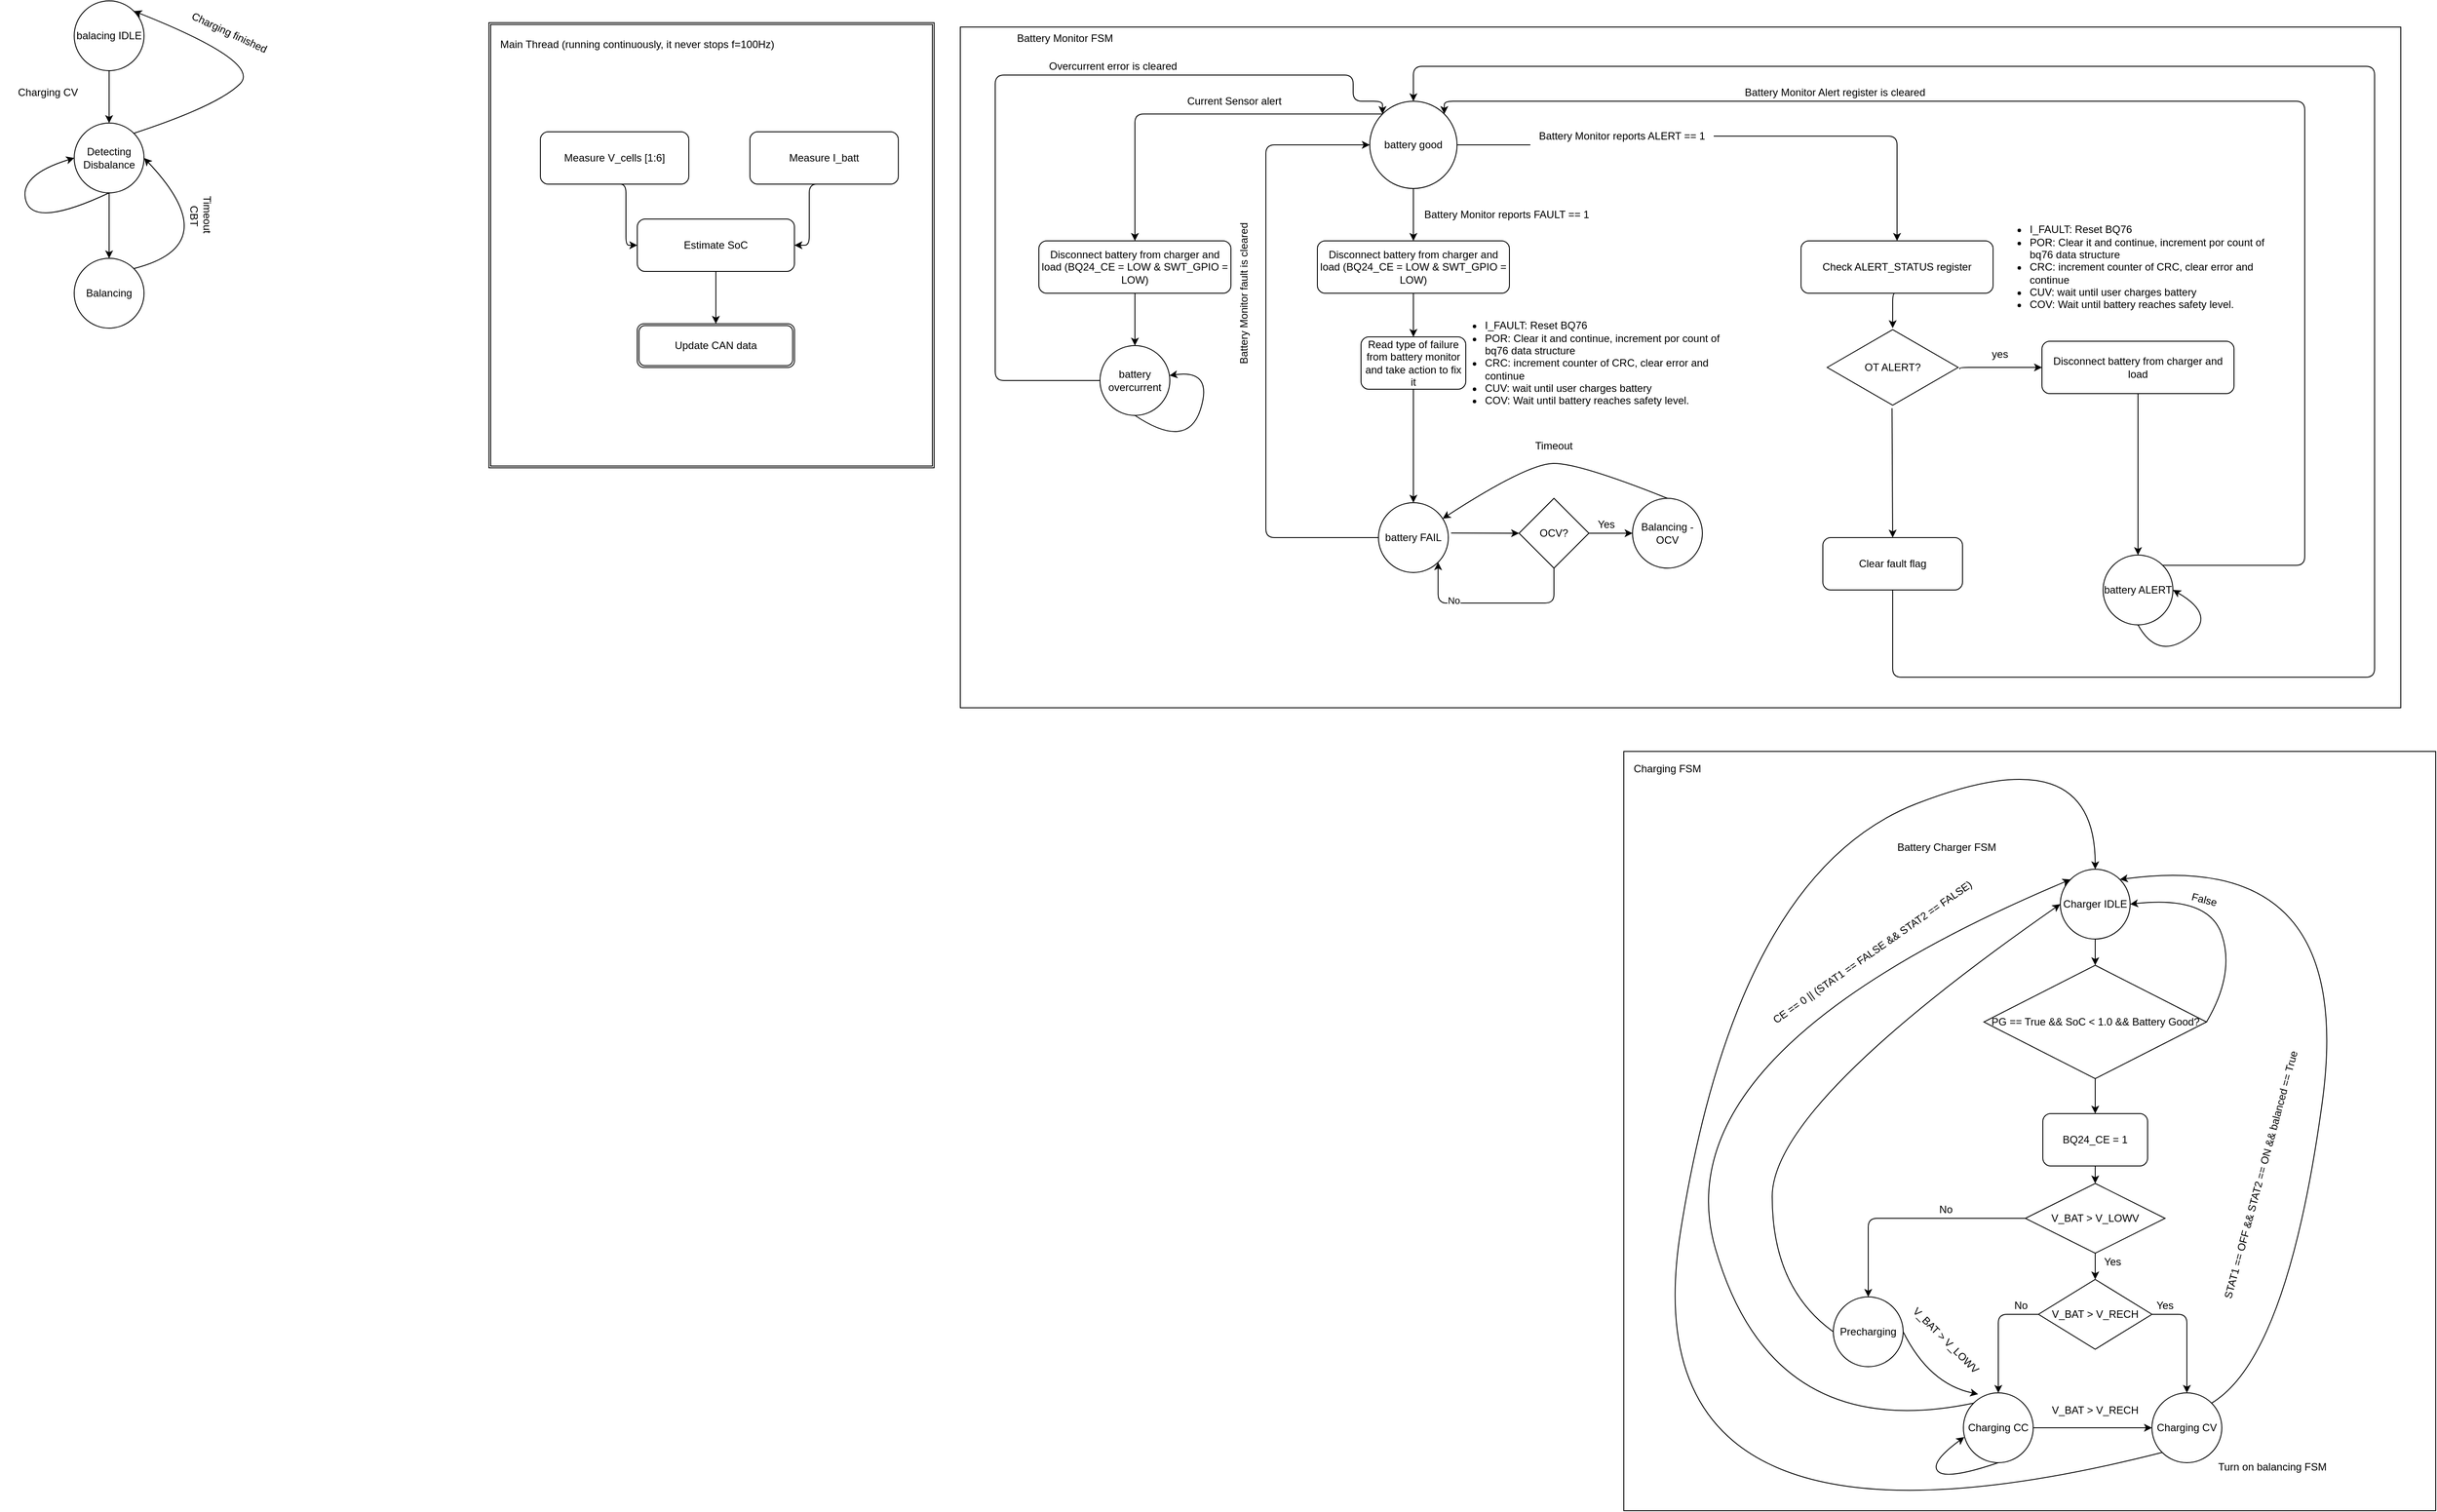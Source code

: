 <mxfile version="14.6.1" type="github">
  <diagram id="g3DpGtktaJrWY0wCHxWM" name="Page-1">
    <mxGraphModel dx="2858" dy="2269" grid="1" gridSize="10" guides="1" tooltips="1" connect="1" arrows="1" fold="1" page="1" pageScale="1" pageWidth="827" pageHeight="1169" math="0" shadow="0">
      <root>
        <mxCell id="0" />
        <mxCell id="1" parent="0" />
        <mxCell id="d3mwTh0rrNDCZrn80b3e-7" value="Measure V_cells [1:6]" style="rounded=1;whiteSpace=wrap;html=1;" vertex="1" parent="1">
          <mxGeometry x="209" y="-560" width="170" height="60" as="geometry" />
        </mxCell>
        <mxCell id="d3mwTh0rrNDCZrn80b3e-8" value="Measure I_batt" style="rounded=1;whiteSpace=wrap;html=1;" vertex="1" parent="1">
          <mxGeometry x="449" y="-560" width="170" height="60" as="geometry" />
        </mxCell>
        <mxCell id="d3mwTh0rrNDCZrn80b3e-9" value="Estimate SoC" style="rounded=1;whiteSpace=wrap;html=1;" vertex="1" parent="1">
          <mxGeometry x="320" y="-460" width="180" height="60" as="geometry" />
        </mxCell>
        <mxCell id="d3mwTh0rrNDCZrn80b3e-12" value="" style="edgeStyle=elbowEdgeStyle;elbow=horizontal;endArrow=classic;html=1;entryX=0;entryY=0.5;entryDx=0;entryDy=0;exitX=0.5;exitY=1;exitDx=0;exitDy=0;" edge="1" parent="1" source="d3mwTh0rrNDCZrn80b3e-7" target="d3mwTh0rrNDCZrn80b3e-9">
          <mxGeometry width="50" height="50" relative="1" as="geometry">
            <mxPoint x="170" y="-400" as="sourcePoint" />
            <mxPoint x="220" y="-450" as="targetPoint" />
          </mxGeometry>
        </mxCell>
        <mxCell id="d3mwTh0rrNDCZrn80b3e-13" value="" style="edgeStyle=elbowEdgeStyle;elbow=horizontal;endArrow=classic;html=1;exitX=0.5;exitY=1;exitDx=0;exitDy=0;entryX=1;entryY=0.5;entryDx=0;entryDy=0;" edge="1" parent="1" source="d3mwTh0rrNDCZrn80b3e-8" target="d3mwTh0rrNDCZrn80b3e-9">
          <mxGeometry width="50" height="50" relative="1" as="geometry">
            <mxPoint x="560" y="-420" as="sourcePoint" />
            <mxPoint x="610" y="-470" as="targetPoint" />
          </mxGeometry>
        </mxCell>
        <mxCell id="d3mwTh0rrNDCZrn80b3e-14" value="" style="edgeStyle=segmentEdgeStyle;endArrow=classic;html=1;exitX=0.5;exitY=1;exitDx=0;exitDy=0;" edge="1" parent="1" source="d3mwTh0rrNDCZrn80b3e-9">
          <mxGeometry width="50" height="50" relative="1" as="geometry">
            <mxPoint x="400" y="-350" as="sourcePoint" />
            <mxPoint x="410" y="-340" as="targetPoint" />
          </mxGeometry>
        </mxCell>
        <mxCell id="d3mwTh0rrNDCZrn80b3e-15" value="Update CAN data" style="shape=ext;double=1;rounded=1;whiteSpace=wrap;html=1;" vertex="1" parent="1">
          <mxGeometry x="320" y="-340" width="180" height="50" as="geometry" />
        </mxCell>
        <mxCell id="d3mwTh0rrNDCZrn80b3e-19" value="" style="shape=ext;double=1;whiteSpace=wrap;html=1;aspect=fixed;fillColor=none;" vertex="1" parent="1">
          <mxGeometry x="150" y="-685" width="510" height="510" as="geometry" />
        </mxCell>
        <mxCell id="d3mwTh0rrNDCZrn80b3e-24" value="Main Thread (running continuously, it never stops f=100Hz)" style="text;html=1;strokeColor=none;fillColor=none;align=center;verticalAlign=middle;whiteSpace=wrap;rounded=0;" vertex="1" parent="1">
          <mxGeometry x="160" y="-670" width="320" height="20" as="geometry" />
        </mxCell>
        <mxCell id="d3mwTh0rrNDCZrn80b3e-27" value="Battery Monitor reports FAULT == 1" style="text;html=1;strokeColor=none;fillColor=none;align=center;verticalAlign=middle;whiteSpace=wrap;rounded=0;" vertex="1" parent="1">
          <mxGeometry x="1211" y="-475" width="210" height="20" as="geometry" />
        </mxCell>
        <mxCell id="d3mwTh0rrNDCZrn80b3e-33" value="Disconnect battery from charger and load (BQ24_CE = LOW &amp;amp; SWT_GPIO = LOW)" style="rounded=1;whiteSpace=wrap;html=1;fillColor=none;" vertex="1" parent="1">
          <mxGeometry x="1099" y="-435" width="220" height="60" as="geometry" />
        </mxCell>
        <mxCell id="d3mwTh0rrNDCZrn80b3e-34" value="Read type of failure from battery monitor and take action to fix it" style="rounded=1;whiteSpace=wrap;html=1;fillColor=none;" vertex="1" parent="1">
          <mxGeometry x="1149" y="-325" width="120" height="60" as="geometry" />
        </mxCell>
        <mxCell id="d3mwTh0rrNDCZrn80b3e-37" value="&lt;div&gt;battery FAIL&lt;/div&gt;" style="ellipse;whiteSpace=wrap;html=1;aspect=fixed;fillColor=none;" vertex="1" parent="1">
          <mxGeometry x="1169" y="-135" width="80" height="80" as="geometry" />
        </mxCell>
        <mxCell id="d3mwTh0rrNDCZrn80b3e-41" style="edgeStyle=orthogonalEdgeStyle;rounded=0;orthogonalLoop=1;jettySize=auto;html=1;exitX=0.5;exitY=1;exitDx=0;exitDy=0;entryX=0.5;entryY=0;entryDx=0;entryDy=0;" edge="1" parent="1" source="d3mwTh0rrNDCZrn80b3e-38" target="d3mwTh0rrNDCZrn80b3e-33">
          <mxGeometry relative="1" as="geometry" />
        </mxCell>
        <mxCell id="d3mwTh0rrNDCZrn80b3e-38" value="battery good" style="ellipse;whiteSpace=wrap;html=1;aspect=fixed;fillColor=none;" vertex="1" parent="1">
          <mxGeometry x="1159" y="-595" width="100" height="100" as="geometry" />
        </mxCell>
        <mxCell id="d3mwTh0rrNDCZrn80b3e-43" value="" style="edgeStyle=segmentEdgeStyle;endArrow=classic;html=1;exitX=0.5;exitY=1;exitDx=0;exitDy=0;entryX=0.5;entryY=0;entryDx=0;entryDy=0;" edge="1" parent="1" source="d3mwTh0rrNDCZrn80b3e-33" target="d3mwTh0rrNDCZrn80b3e-34">
          <mxGeometry width="50" height="50" relative="1" as="geometry">
            <mxPoint x="1270" y="-315" as="sourcePoint" />
            <mxPoint x="1320" y="-365" as="targetPoint" />
          </mxGeometry>
        </mxCell>
        <mxCell id="d3mwTh0rrNDCZrn80b3e-46" value="" style="edgeStyle=segmentEdgeStyle;endArrow=classic;html=1;exitX=0.5;exitY=1;exitDx=0;exitDy=0;entryX=1;entryY=1;entryDx=0;entryDy=0;" edge="1" parent="1" source="d3mwTh0rrNDCZrn80b3e-191" target="d3mwTh0rrNDCZrn80b3e-37">
          <mxGeometry width="50" height="50" relative="1" as="geometry">
            <mxPoint x="1270" y="-315" as="sourcePoint" />
            <mxPoint x="1300" y="-95" as="targetPoint" />
            <Array as="points">
              <mxPoint x="1370" y="-20" />
              <mxPoint x="1237" y="-20" />
            </Array>
          </mxGeometry>
        </mxCell>
        <mxCell id="d3mwTh0rrNDCZrn80b3e-200" value="&lt;div&gt;No&lt;/div&gt;" style="edgeLabel;html=1;align=center;verticalAlign=middle;resizable=0;points=[];" vertex="1" connectable="0" parent="d3mwTh0rrNDCZrn80b3e-46">
          <mxGeometry x="0.414" y="-3" relative="1" as="geometry">
            <mxPoint as="offset" />
          </mxGeometry>
        </mxCell>
        <mxCell id="d3mwTh0rrNDCZrn80b3e-48" value="" style="edgeStyle=segmentEdgeStyle;endArrow=classic;html=1;exitX=0;exitY=0.5;exitDx=0;exitDy=0;entryX=0;entryY=0.5;entryDx=0;entryDy=0;" edge="1" parent="1" source="d3mwTh0rrNDCZrn80b3e-37" target="d3mwTh0rrNDCZrn80b3e-38">
          <mxGeometry width="50" height="50" relative="1" as="geometry">
            <mxPoint x="1010" y="-75" as="sourcePoint" />
            <mxPoint x="1070" y="-515" as="targetPoint" />
            <Array as="points">
              <mxPoint x="1040" y="-95" />
              <mxPoint x="1040" y="-545" />
            </Array>
          </mxGeometry>
        </mxCell>
        <mxCell id="d3mwTh0rrNDCZrn80b3e-49" value="&lt;div&gt;Battery Monitor fault is cleared&lt;/div&gt;" style="text;html=1;strokeColor=none;fillColor=none;align=center;verticalAlign=middle;whiteSpace=wrap;rounded=0;rotation=-90;" vertex="1" parent="1">
          <mxGeometry x="910" y="-385" width="210" height="20" as="geometry" />
        </mxCell>
        <mxCell id="d3mwTh0rrNDCZrn80b3e-51" value="&lt;ul&gt;&lt;li&gt;I_FAULT: Reset BQ76 &lt;br&gt;&lt;/li&gt;&lt;li&gt;POR: Clear it and continue, increment por count of bq76 data structure&lt;/li&gt;&lt;li&gt;CRC: increment counter of CRC, clear error and continue&lt;/li&gt;&lt;li&gt;CUV: wait until user charges battery&lt;/li&gt;&lt;li&gt;COV: Wait until battery reaches safety level.&lt;br&gt;&lt;/li&gt;&lt;/ul&gt;" style="text;strokeColor=none;fillColor=none;html=1;whiteSpace=wrap;verticalAlign=middle;overflow=hidden;" vertex="1" parent="1">
          <mxGeometry x="1249" y="-365" width="332" height="140" as="geometry" />
        </mxCell>
        <mxCell id="d3mwTh0rrNDCZrn80b3e-53" value="Check ALERT_STATUS register" style="rounded=1;whiteSpace=wrap;html=1;fillColor=none;" vertex="1" parent="1">
          <mxGeometry x="1653" y="-435" width="220" height="60" as="geometry" />
        </mxCell>
        <mxCell id="d3mwTh0rrNDCZrn80b3e-58" value="" style="edgeStyle=segmentEdgeStyle;endArrow=classic;html=1;startArrow=none;" edge="1" parent="1" source="d3mwTh0rrNDCZrn80b3e-91" target="d3mwTh0rrNDCZrn80b3e-53">
          <mxGeometry width="50" height="50" relative="1" as="geometry">
            <mxPoint x="1259" y="-545" as="sourcePoint" />
            <mxPoint x="1309" y="-595" as="targetPoint" />
          </mxGeometry>
        </mxCell>
        <mxCell id="d3mwTh0rrNDCZrn80b3e-59" value="&lt;ul&gt;&lt;li&gt;I_FAULT: Reset BQ76 &lt;br&gt;&lt;/li&gt;&lt;li&gt;POR: Clear it and continue, increment por count of bq76 data structure&lt;/li&gt;&lt;li&gt;CRC: increment counter of CRC, clear error and continue&lt;/li&gt;&lt;li&gt;CUV: wait until user charges battery&lt;/li&gt;&lt;li&gt;COV: Wait until battery reaches safety level.&lt;br&gt;&lt;/li&gt;&lt;/ul&gt;" style="text;strokeColor=none;fillColor=none;html=1;whiteSpace=wrap;verticalAlign=middle;overflow=hidden;" vertex="1" parent="1">
          <mxGeometry x="1873" y="-475" width="332" height="140" as="geometry" />
        </mxCell>
        <mxCell id="d3mwTh0rrNDCZrn80b3e-60" value="OT ALERT?" style="html=1;whiteSpace=wrap;aspect=fixed;shape=isoRectangle;fillColor=none;" vertex="1" parent="1">
          <mxGeometry x="1683" y="-335" width="150" height="90" as="geometry" />
        </mxCell>
        <mxCell id="d3mwTh0rrNDCZrn80b3e-61" value="" style="edgeStyle=segmentEdgeStyle;endArrow=classic;html=1;exitX=0.5;exitY=1;exitDx=0;exitDy=0;" edge="1" parent="1" source="d3mwTh0rrNDCZrn80b3e-53" target="d3mwTh0rrNDCZrn80b3e-60">
          <mxGeometry width="50" height="50" relative="1" as="geometry">
            <mxPoint x="1581" y="-285" as="sourcePoint" />
            <mxPoint x="1631" y="-335" as="targetPoint" />
          </mxGeometry>
        </mxCell>
        <mxCell id="d3mwTh0rrNDCZrn80b3e-65" value="Disconnect battery from charger and load" style="rounded=1;whiteSpace=wrap;html=1;fillColor=none;" vertex="1" parent="1">
          <mxGeometry x="1929" y="-320" width="220" height="60" as="geometry" />
        </mxCell>
        <mxCell id="d3mwTh0rrNDCZrn80b3e-68" value="" style="edgeStyle=segmentEdgeStyle;endArrow=classic;html=1;exitX=1.013;exitY=0.522;exitDx=0;exitDy=0;exitPerimeter=0;entryX=0;entryY=0.5;entryDx=0;entryDy=0;" edge="1" parent="1" source="d3mwTh0rrNDCZrn80b3e-60" target="d3mwTh0rrNDCZrn80b3e-65">
          <mxGeometry width="50" height="50" relative="1" as="geometry">
            <mxPoint x="1581" y="-285" as="sourcePoint" />
            <mxPoint x="1631" y="-335" as="targetPoint" />
            <Array as="points">
              <mxPoint x="1835" y="-290" />
            </Array>
          </mxGeometry>
        </mxCell>
        <mxCell id="d3mwTh0rrNDCZrn80b3e-70" value="yes" style="text;html=1;strokeColor=none;fillColor=none;align=center;verticalAlign=middle;whiteSpace=wrap;rounded=0;" vertex="1" parent="1">
          <mxGeometry x="1861" y="-315" width="40" height="20" as="geometry" />
        </mxCell>
        <mxCell id="d3mwTh0rrNDCZrn80b3e-71" value="battery ALERT" style="ellipse;whiteSpace=wrap;html=1;aspect=fixed;fillColor=none;" vertex="1" parent="1">
          <mxGeometry x="1999" y="-75" width="80" height="80" as="geometry" />
        </mxCell>
        <mxCell id="d3mwTh0rrNDCZrn80b3e-74" value="" style="curved=1;endArrow=classic;html=1;exitX=0.5;exitY=1;exitDx=0;exitDy=0;entryX=1;entryY=0.5;entryDx=0;entryDy=0;" edge="1" parent="1" source="d3mwTh0rrNDCZrn80b3e-71" target="d3mwTh0rrNDCZrn80b3e-71">
          <mxGeometry width="50" height="50" relative="1" as="geometry">
            <mxPoint x="1971" y="105" as="sourcePoint" />
            <mxPoint x="2021" y="55" as="targetPoint" />
            <Array as="points">
              <mxPoint x="2061" y="45" />
              <mxPoint x="2131" y="-5" />
            </Array>
          </mxGeometry>
        </mxCell>
        <mxCell id="d3mwTh0rrNDCZrn80b3e-77" value="&lt;div&gt;Battery Monitor Alert register is cleared&lt;/div&gt;" style="text;html=1;strokeColor=none;fillColor=none;align=center;verticalAlign=middle;whiteSpace=wrap;rounded=0;" vertex="1" parent="1">
          <mxGeometry x="1553" y="-615" width="278" height="20" as="geometry" />
        </mxCell>
        <mxCell id="d3mwTh0rrNDCZrn80b3e-82" value="" style="edgeStyle=segmentEdgeStyle;endArrow=classic;html=1;exitX=1;exitY=0;exitDx=0;exitDy=0;entryX=1;entryY=0;entryDx=0;entryDy=0;" edge="1" parent="1" source="d3mwTh0rrNDCZrn80b3e-71" target="d3mwTh0rrNDCZrn80b3e-38">
          <mxGeometry width="50" height="50" relative="1" as="geometry">
            <mxPoint x="2110" y="-205" as="sourcePoint" />
            <mxPoint x="1340" y="-545" as="targetPoint" />
            <Array as="points">
              <mxPoint x="2230" y="-63" />
              <mxPoint x="2230" y="-595" />
              <mxPoint x="1244" y="-595" />
            </Array>
          </mxGeometry>
        </mxCell>
        <mxCell id="d3mwTh0rrNDCZrn80b3e-85" value="Clear fault flag" style="rounded=1;whiteSpace=wrap;html=1;fillColor=none;" vertex="1" parent="1">
          <mxGeometry x="1678" y="-95" width="160" height="60" as="geometry" />
        </mxCell>
        <mxCell id="d3mwTh0rrNDCZrn80b3e-88" value="" style="edgeStyle=segmentEdgeStyle;endArrow=classic;html=1;exitX=0.5;exitY=1;exitDx=0;exitDy=0;entryX=0.5;entryY=0;entryDx=0;entryDy=0;" edge="1" parent="1" source="d3mwTh0rrNDCZrn80b3e-85" target="d3mwTh0rrNDCZrn80b3e-38">
          <mxGeometry width="50" height="50" relative="1" as="geometry">
            <mxPoint x="2390" y="-275" as="sourcePoint" />
            <mxPoint x="2440" y="-325" as="targetPoint" />
            <Array as="points">
              <mxPoint x="1758" y="65" />
              <mxPoint x="2310" y="65" />
              <mxPoint x="2310" y="-635" />
              <mxPoint x="1209" y="-635" />
            </Array>
          </mxGeometry>
        </mxCell>
        <mxCell id="d3mwTh0rrNDCZrn80b3e-89" value="" style="edgeStyle=elbowEdgeStyle;elbow=horizontal;endArrow=classic;html=1;exitX=0;exitY=0;exitDx=0;exitDy=0;" edge="1" parent="1" source="d3mwTh0rrNDCZrn80b3e-38">
          <mxGeometry width="50" height="50" relative="1" as="geometry">
            <mxPoint x="960" y="-255" as="sourcePoint" />
            <mxPoint x="890" y="-435" as="targetPoint" />
            <Array as="points">
              <mxPoint x="890" y="-435" />
              <mxPoint x="890" y="-455" />
            </Array>
          </mxGeometry>
        </mxCell>
        <mxCell id="d3mwTh0rrNDCZrn80b3e-91" value="Battery Monitor reports ALERT == 1" style="text;html=1;strokeColor=none;fillColor=none;align=center;verticalAlign=middle;whiteSpace=wrap;rounded=0;" vertex="1" parent="1">
          <mxGeometry x="1343" y="-565" width="210" height="20" as="geometry" />
        </mxCell>
        <mxCell id="d3mwTh0rrNDCZrn80b3e-92" value="" style="edgeStyle=segmentEdgeStyle;endArrow=none;html=1;" edge="1" parent="1" target="d3mwTh0rrNDCZrn80b3e-91">
          <mxGeometry width="50" height="50" relative="1" as="geometry">
            <mxPoint x="1259" y="-545" as="sourcePoint" />
            <mxPoint x="1763.0" y="-435" as="targetPoint" />
          </mxGeometry>
        </mxCell>
        <mxCell id="d3mwTh0rrNDCZrn80b3e-93" value="Current Sensor alert" style="text;html=1;strokeColor=none;fillColor=none;align=center;verticalAlign=middle;whiteSpace=wrap;rounded=0;" vertex="1" parent="1">
          <mxGeometry x="899" y="-605" width="210" height="20" as="geometry" />
        </mxCell>
        <mxCell id="d3mwTh0rrNDCZrn80b3e-94" value="Disconnect battery from charger and load (BQ24_CE = LOW &amp;amp; SWT_GPIO = LOW)" style="rounded=1;whiteSpace=wrap;html=1;fillColor=none;" vertex="1" parent="1">
          <mxGeometry x="780" y="-435" width="220" height="60" as="geometry" />
        </mxCell>
        <mxCell id="d3mwTh0rrNDCZrn80b3e-95" value="" style="edgeStyle=segmentEdgeStyle;endArrow=classic;html=1;exitX=0.5;exitY=1;exitDx=0;exitDy=0;entryX=0.5;entryY=0;entryDx=0;entryDy=0;" edge="1" parent="1" source="d3mwTh0rrNDCZrn80b3e-34" target="d3mwTh0rrNDCZrn80b3e-37">
          <mxGeometry width="50" height="50" relative="1" as="geometry">
            <mxPoint x="1209" y="-255" as="sourcePoint" />
            <mxPoint x="1259" y="-305" as="targetPoint" />
          </mxGeometry>
        </mxCell>
        <mxCell id="d3mwTh0rrNDCZrn80b3e-96" value="" style="endArrow=classic;html=1;exitX=0.495;exitY=1.019;exitDx=0;exitDy=0;exitPerimeter=0;entryX=0.5;entryY=0;entryDx=0;entryDy=0;" edge="1" parent="1" source="d3mwTh0rrNDCZrn80b3e-60" target="d3mwTh0rrNDCZrn80b3e-85">
          <mxGeometry width="50" height="50" relative="1" as="geometry">
            <mxPoint x="1460" y="-285" as="sourcePoint" />
            <mxPoint x="1510" y="-335" as="targetPoint" />
          </mxGeometry>
        </mxCell>
        <mxCell id="d3mwTh0rrNDCZrn80b3e-97" value="&lt;div&gt;battery overcurrent&lt;br&gt;&lt;/div&gt;" style="ellipse;whiteSpace=wrap;html=1;aspect=fixed;fillColor=none;" vertex="1" parent="1">
          <mxGeometry x="850" y="-315" width="80" height="80" as="geometry" />
        </mxCell>
        <mxCell id="d3mwTh0rrNDCZrn80b3e-99" value="" style="endArrow=classic;html=1;exitX=0.5;exitY=1;exitDx=0;exitDy=0;entryX=0.5;entryY=0;entryDx=0;entryDy=0;" edge="1" parent="1" source="d3mwTh0rrNDCZrn80b3e-94" target="d3mwTh0rrNDCZrn80b3e-97">
          <mxGeometry width="50" height="50" relative="1" as="geometry">
            <mxPoint x="1090" y="-295" as="sourcePoint" />
            <mxPoint x="1140" y="-345" as="targetPoint" />
            <Array as="points" />
          </mxGeometry>
        </mxCell>
        <mxCell id="d3mwTh0rrNDCZrn80b3e-100" value="" style="curved=1;endArrow=classic;html=1;exitX=0.5;exitY=1;exitDx=0;exitDy=0;" edge="1" parent="1" source="d3mwTh0rrNDCZrn80b3e-97" target="d3mwTh0rrNDCZrn80b3e-97">
          <mxGeometry width="50" height="50" relative="1" as="geometry">
            <mxPoint x="1090" y="-295" as="sourcePoint" />
            <mxPoint x="1140" y="-345" as="targetPoint" />
            <Array as="points">
              <mxPoint x="950" y="-195" />
              <mxPoint x="980" y="-288" />
            </Array>
          </mxGeometry>
        </mxCell>
        <mxCell id="d3mwTh0rrNDCZrn80b3e-102" value="" style="edgeStyle=segmentEdgeStyle;endArrow=classic;html=1;exitX=0;exitY=0.5;exitDx=0;exitDy=0;entryX=0;entryY=0;entryDx=0;entryDy=0;" edge="1" parent="1" source="d3mwTh0rrNDCZrn80b3e-97" target="d3mwTh0rrNDCZrn80b3e-38">
          <mxGeometry width="50" height="50" relative="1" as="geometry">
            <mxPoint x="1090" y="-295" as="sourcePoint" />
            <mxPoint x="1140" y="-345" as="targetPoint" />
            <Array as="points">
              <mxPoint x="730" y="-275" />
              <mxPoint x="730" y="-625" />
              <mxPoint x="1140" y="-625" />
              <mxPoint x="1140" y="-595" />
              <mxPoint x="1174" y="-595" />
            </Array>
          </mxGeometry>
        </mxCell>
        <mxCell id="d3mwTh0rrNDCZrn80b3e-103" value="Overcurrent error is cleared" style="text;html=1;strokeColor=none;fillColor=none;align=center;verticalAlign=middle;whiteSpace=wrap;rounded=0;" vertex="1" parent="1">
          <mxGeometry x="760" y="-645" width="210" height="20" as="geometry" />
        </mxCell>
        <mxCell id="d3mwTh0rrNDCZrn80b3e-105" value="" style="endArrow=classic;html=1;exitX=0.5;exitY=1;exitDx=0;exitDy=0;entryX=0.5;entryY=0;entryDx=0;entryDy=0;" edge="1" parent="1" source="d3mwTh0rrNDCZrn80b3e-65" target="d3mwTh0rrNDCZrn80b3e-71">
          <mxGeometry width="50" height="50" relative="1" as="geometry">
            <mxPoint x="2060" y="-165" as="sourcePoint" />
            <mxPoint x="2110" y="-215" as="targetPoint" />
          </mxGeometry>
        </mxCell>
        <mxCell id="d3mwTh0rrNDCZrn80b3e-108" value="Battery Monitor FSM" style="text;html=1;strokeColor=none;fillColor=none;align=center;verticalAlign=middle;whiteSpace=wrap;rounded=0;" vertex="1" parent="1">
          <mxGeometry x="730" y="-670" width="160" height="5" as="geometry" />
        </mxCell>
        <mxCell id="d3mwTh0rrNDCZrn80b3e-112" value="Battery Charger FSM" style="text;html=1;strokeColor=none;fillColor=none;align=center;verticalAlign=middle;whiteSpace=wrap;rounded=0;" vertex="1" parent="1">
          <mxGeometry x="1750" y="250" width="140" height="20" as="geometry" />
        </mxCell>
        <mxCell id="d3mwTh0rrNDCZrn80b3e-113" value="Charger IDLE" style="ellipse;whiteSpace=wrap;html=1;aspect=fixed;fillColor=none;" vertex="1" parent="1">
          <mxGeometry x="1950" y="285" width="80" height="80" as="geometry" />
        </mxCell>
        <mxCell id="d3mwTh0rrNDCZrn80b3e-117" value="" style="endArrow=classic;html=1;exitX=0.5;exitY=1;exitDx=0;exitDy=0;" edge="1" parent="1" source="d3mwTh0rrNDCZrn80b3e-113">
          <mxGeometry width="50" height="50" relative="1" as="geometry">
            <mxPoint x="2160" y="385" as="sourcePoint" />
            <mxPoint x="1990" y="395" as="targetPoint" />
          </mxGeometry>
        </mxCell>
        <mxCell id="d3mwTh0rrNDCZrn80b3e-118" value="&lt;div&gt;PG == True &amp;amp;&amp;amp; SoC &amp;lt; 1.0 &amp;amp;&amp;amp; Battery Good?&lt;/div&gt;" style="rhombus;whiteSpace=wrap;html=1;fillColor=none;" vertex="1" parent="1">
          <mxGeometry x="1862.5" y="395" width="255" height="130" as="geometry" />
        </mxCell>
        <mxCell id="d3mwTh0rrNDCZrn80b3e-120" value="" style="curved=1;endArrow=classic;html=1;exitX=1;exitY=0.5;exitDx=0;exitDy=0;entryX=1;entryY=0.5;entryDx=0;entryDy=0;" edge="1" parent="1" source="d3mwTh0rrNDCZrn80b3e-118" target="d3mwTh0rrNDCZrn80b3e-113">
          <mxGeometry width="50" height="50" relative="1" as="geometry">
            <mxPoint x="2160" y="545" as="sourcePoint" />
            <mxPoint x="2210" y="495" as="targetPoint" />
            <Array as="points">
              <mxPoint x="2150" y="405" />
              <mxPoint x="2120" y="315" />
            </Array>
          </mxGeometry>
        </mxCell>
        <mxCell id="d3mwTh0rrNDCZrn80b3e-121" value="False" style="text;html=1;strokeColor=none;fillColor=none;align=center;verticalAlign=middle;whiteSpace=wrap;rounded=0;rotation=15;" vertex="1" parent="1">
          <mxGeometry x="2095" y="310" width="40" height="20" as="geometry" />
        </mxCell>
        <mxCell id="d3mwTh0rrNDCZrn80b3e-122" value="BQ24_CE = 1" style="rounded=1;whiteSpace=wrap;html=1;fillColor=none;" vertex="1" parent="1">
          <mxGeometry x="1930" y="565" width="120" height="60" as="geometry" />
        </mxCell>
        <mxCell id="d3mwTh0rrNDCZrn80b3e-123" value="" style="endArrow=classic;html=1;exitX=0.5;exitY=1;exitDx=0;exitDy=0;entryX=0.5;entryY=0;entryDx=0;entryDy=0;" edge="1" parent="1" source="d3mwTh0rrNDCZrn80b3e-118" target="d3mwTh0rrNDCZrn80b3e-122">
          <mxGeometry width="50" height="50" relative="1" as="geometry">
            <mxPoint x="2160" y="545" as="sourcePoint" />
            <mxPoint x="2210" y="495" as="targetPoint" />
          </mxGeometry>
        </mxCell>
        <mxCell id="d3mwTh0rrNDCZrn80b3e-124" value="Charging CC" style="ellipse;whiteSpace=wrap;html=1;aspect=fixed;fillColor=none;" vertex="1" parent="1">
          <mxGeometry x="1839" y="885" width="80" height="80" as="geometry" />
        </mxCell>
        <mxCell id="d3mwTh0rrNDCZrn80b3e-127" value="Charging CV" style="ellipse;whiteSpace=wrap;html=1;aspect=fixed;fillColor=none;" vertex="1" parent="1">
          <mxGeometry x="2055" y="885" width="80" height="80" as="geometry" />
        </mxCell>
        <mxCell id="d3mwTh0rrNDCZrn80b3e-128" value="V_BAT &amp;gt; V_RECH" style="rhombus;whiteSpace=wrap;html=1;fillColor=none;" vertex="1" parent="1">
          <mxGeometry x="1925" y="755" width="130" height="80" as="geometry" />
        </mxCell>
        <mxCell id="d3mwTh0rrNDCZrn80b3e-132" value="V_BAT &amp;gt; V_LOWV" style="rhombus;whiteSpace=wrap;html=1;fillColor=none;" vertex="1" parent="1">
          <mxGeometry x="1910" y="645" width="160" height="80" as="geometry" />
        </mxCell>
        <mxCell id="d3mwTh0rrNDCZrn80b3e-133" value="Precharging" style="ellipse;whiteSpace=wrap;html=1;aspect=fixed;fillColor=none;" vertex="1" parent="1">
          <mxGeometry x="1690" y="775" width="80" height="80" as="geometry" />
        </mxCell>
        <mxCell id="d3mwTh0rrNDCZrn80b3e-135" value="" style="edgeStyle=segmentEdgeStyle;endArrow=classic;html=1;exitX=0;exitY=0.5;exitDx=0;exitDy=0;entryX=0.5;entryY=0;entryDx=0;entryDy=0;" edge="1" parent="1" source="d3mwTh0rrNDCZrn80b3e-132" target="d3mwTh0rrNDCZrn80b3e-133">
          <mxGeometry width="50" height="50" relative="1" as="geometry">
            <mxPoint x="2160" y="715" as="sourcePoint" />
            <mxPoint x="2210" y="665" as="targetPoint" />
          </mxGeometry>
        </mxCell>
        <mxCell id="d3mwTh0rrNDCZrn80b3e-136" value="No" style="text;html=1;strokeColor=none;fillColor=none;align=center;verticalAlign=middle;whiteSpace=wrap;rounded=0;" vertex="1" parent="1">
          <mxGeometry x="1799" y="665" width="40" height="20" as="geometry" />
        </mxCell>
        <mxCell id="d3mwTh0rrNDCZrn80b3e-138" value="" style="edgeStyle=segmentEdgeStyle;endArrow=classic;html=1;exitX=0;exitY=0.5;exitDx=0;exitDy=0;entryX=0.5;entryY=0;entryDx=0;entryDy=0;" edge="1" parent="1" source="d3mwTh0rrNDCZrn80b3e-128" target="d3mwTh0rrNDCZrn80b3e-124">
          <mxGeometry width="50" height="50" relative="1" as="geometry">
            <mxPoint x="2160" y="825" as="sourcePoint" />
            <mxPoint x="2210" y="775" as="targetPoint" />
          </mxGeometry>
        </mxCell>
        <mxCell id="d3mwTh0rrNDCZrn80b3e-139" value="No" style="text;html=1;strokeColor=none;fillColor=none;align=center;verticalAlign=middle;whiteSpace=wrap;rounded=0;" vertex="1" parent="1">
          <mxGeometry x="1885" y="775" width="40" height="20" as="geometry" />
        </mxCell>
        <mxCell id="d3mwTh0rrNDCZrn80b3e-140" value="" style="endArrow=classic;html=1;exitX=0.5;exitY=1;exitDx=0;exitDy=0;entryX=0.5;entryY=0;entryDx=0;entryDy=0;" edge="1" parent="1" source="d3mwTh0rrNDCZrn80b3e-132" target="d3mwTh0rrNDCZrn80b3e-128">
          <mxGeometry width="50" height="50" relative="1" as="geometry">
            <mxPoint x="2160" y="825" as="sourcePoint" />
            <mxPoint x="2210" y="775" as="targetPoint" />
          </mxGeometry>
        </mxCell>
        <mxCell id="d3mwTh0rrNDCZrn80b3e-141" value="Yes" style="text;html=1;strokeColor=none;fillColor=none;align=center;verticalAlign=middle;whiteSpace=wrap;rounded=0;" vertex="1" parent="1">
          <mxGeometry x="1990" y="725" width="40" height="20" as="geometry" />
        </mxCell>
        <mxCell id="d3mwTh0rrNDCZrn80b3e-143" value="" style="edgeStyle=segmentEdgeStyle;endArrow=classic;html=1;exitX=1;exitY=0.5;exitDx=0;exitDy=0;entryX=0.5;entryY=0;entryDx=0;entryDy=0;" edge="1" parent="1" source="d3mwTh0rrNDCZrn80b3e-128" target="d3mwTh0rrNDCZrn80b3e-127">
          <mxGeometry width="50" height="50" relative="1" as="geometry">
            <mxPoint x="2160" y="825" as="sourcePoint" />
            <mxPoint x="2210" y="775" as="targetPoint" />
          </mxGeometry>
        </mxCell>
        <mxCell id="d3mwTh0rrNDCZrn80b3e-144" value="Yes" style="text;html=1;strokeColor=none;fillColor=none;align=center;verticalAlign=middle;whiteSpace=wrap;rounded=0;" vertex="1" parent="1">
          <mxGeometry x="2050" y="775" width="40" height="20" as="geometry" />
        </mxCell>
        <mxCell id="d3mwTh0rrNDCZrn80b3e-145" value="" style="curved=1;endArrow=classic;html=1;exitX=0.5;exitY=1;exitDx=0;exitDy=0;entryX=0.013;entryY=0.633;entryDx=0;entryDy=0;entryPerimeter=0;" edge="1" parent="1" source="d3mwTh0rrNDCZrn80b3e-124" target="d3mwTh0rrNDCZrn80b3e-124">
          <mxGeometry width="50" height="50" relative="1" as="geometry">
            <mxPoint x="2160" y="825" as="sourcePoint" />
            <mxPoint x="2210" y="775" as="targetPoint" />
            <Array as="points">
              <mxPoint x="1820" y="985" />
              <mxPoint x="1800" y="965" />
            </Array>
          </mxGeometry>
        </mxCell>
        <mxCell id="d3mwTh0rrNDCZrn80b3e-146" value="" style="endArrow=classic;html=1;exitX=1;exitY=0.5;exitDx=0;exitDy=0;entryX=0;entryY=0.5;entryDx=0;entryDy=0;" edge="1" parent="1" source="d3mwTh0rrNDCZrn80b3e-124" target="d3mwTh0rrNDCZrn80b3e-127">
          <mxGeometry width="50" height="50" relative="1" as="geometry">
            <mxPoint x="2230" y="895" as="sourcePoint" />
            <mxPoint x="2280" y="845" as="targetPoint" />
          </mxGeometry>
        </mxCell>
        <mxCell id="d3mwTh0rrNDCZrn80b3e-147" value="V_BAT &amp;gt; V_RECH" style="text;html=1;strokeColor=none;fillColor=none;align=center;verticalAlign=middle;whiteSpace=wrap;rounded=0;" vertex="1" parent="1">
          <mxGeometry x="1930" y="895" width="120" height="20" as="geometry" />
        </mxCell>
        <mxCell id="d3mwTh0rrNDCZrn80b3e-148" value="" style="endArrow=classic;html=1;exitX=0.5;exitY=1;exitDx=0;exitDy=0;entryX=0.5;entryY=0;entryDx=0;entryDy=0;" edge="1" parent="1" source="d3mwTh0rrNDCZrn80b3e-122" target="d3mwTh0rrNDCZrn80b3e-132">
          <mxGeometry width="50" height="50" relative="1" as="geometry">
            <mxPoint x="2130" y="575" as="sourcePoint" />
            <mxPoint x="2180" y="525" as="targetPoint" />
          </mxGeometry>
        </mxCell>
        <mxCell id="d3mwTh0rrNDCZrn80b3e-149" value="" style="curved=1;endArrow=classic;html=1;exitX=0;exitY=0.5;exitDx=0;exitDy=0;entryX=0;entryY=0.5;entryDx=0;entryDy=0;" edge="1" parent="1" source="d3mwTh0rrNDCZrn80b3e-133" target="d3mwTh0rrNDCZrn80b3e-113">
          <mxGeometry width="50" height="50" relative="1" as="geometry">
            <mxPoint x="2150" y="605" as="sourcePoint" />
            <mxPoint x="2200" y="555" as="targetPoint" />
            <Array as="points">
              <mxPoint x="1620" y="765" />
              <mxPoint x="1620" y="555" />
            </Array>
          </mxGeometry>
        </mxCell>
        <mxCell id="d3mwTh0rrNDCZrn80b3e-150" value="CE == 0 || (STAT1 == FALSE &amp;amp;&amp;amp; STAT2 == FALSE)" style="text;html=1;strokeColor=none;fillColor=none;align=center;verticalAlign=middle;whiteSpace=wrap;rounded=0;rotation=-35;" vertex="1" parent="1">
          <mxGeometry x="1570" y="365" width="330" height="30" as="geometry" />
        </mxCell>
        <mxCell id="d3mwTh0rrNDCZrn80b3e-153" value="" style="curved=1;endArrow=classic;html=1;exitX=0;exitY=0;exitDx=0;exitDy=0;entryX=0;entryY=0;entryDx=0;entryDy=0;" edge="1" parent="1" source="d3mwTh0rrNDCZrn80b3e-124" target="d3mwTh0rrNDCZrn80b3e-113">
          <mxGeometry width="50" height="50" relative="1" as="geometry">
            <mxPoint x="2150" y="645" as="sourcePoint" />
            <mxPoint x="2200" y="595" as="targetPoint" />
            <Array as="points">
              <mxPoint x="1620" y="945" />
              <mxPoint x="1490" y="495" />
            </Array>
          </mxGeometry>
        </mxCell>
        <mxCell id="d3mwTh0rrNDCZrn80b3e-155" value="" style="curved=1;endArrow=classic;html=1;exitX=0;exitY=1;exitDx=0;exitDy=0;entryX=0.5;entryY=0;entryDx=0;entryDy=0;" edge="1" parent="1" source="d3mwTh0rrNDCZrn80b3e-127" target="d3mwTh0rrNDCZrn80b3e-113">
          <mxGeometry width="50" height="50" relative="1" as="geometry">
            <mxPoint x="2200" y="550" as="sourcePoint" />
            <mxPoint x="2250" y="500" as="targetPoint" />
            <Array as="points">
              <mxPoint x="1450" y="1110" />
              <mxPoint x="1580" y="290" />
              <mxPoint x="1990" y="130" />
            </Array>
          </mxGeometry>
        </mxCell>
        <mxCell id="d3mwTh0rrNDCZrn80b3e-159" value="" style="curved=1;endArrow=classic;html=1;exitX=1;exitY=0.5;exitDx=0;exitDy=0;entryX=0.211;entryY=0.018;entryDx=0;entryDy=0;entryPerimeter=0;" edge="1" parent="1" source="d3mwTh0rrNDCZrn80b3e-133" target="d3mwTh0rrNDCZrn80b3e-124">
          <mxGeometry width="50" height="50" relative="1" as="geometry">
            <mxPoint x="2150" y="605" as="sourcePoint" />
            <mxPoint x="2200" y="555" as="targetPoint" />
            <Array as="points">
              <mxPoint x="1800" y="875" />
            </Array>
          </mxGeometry>
        </mxCell>
        <mxCell id="d3mwTh0rrNDCZrn80b3e-160" value="V_BAT &amp;gt; V_LOWV" style="text;html=1;strokeColor=none;fillColor=none;align=center;verticalAlign=middle;whiteSpace=wrap;rounded=0;rotation=45;" vertex="1" parent="1">
          <mxGeometry x="1744" y="815" width="150" height="20" as="geometry" />
        </mxCell>
        <mxCell id="d3mwTh0rrNDCZrn80b3e-162" value="" style="curved=1;endArrow=classic;html=1;exitX=1;exitY=0;exitDx=0;exitDy=0;entryX=1;entryY=0;entryDx=0;entryDy=0;" edge="1" parent="1" source="d3mwTh0rrNDCZrn80b3e-127" target="d3mwTh0rrNDCZrn80b3e-113">
          <mxGeometry width="50" height="50" relative="1" as="geometry">
            <mxPoint x="2160" y="845" as="sourcePoint" />
            <mxPoint x="2210" y="795" as="targetPoint" />
            <Array as="points">
              <mxPoint x="2210" y="845" />
              <mxPoint x="2290" y="260" />
            </Array>
          </mxGeometry>
        </mxCell>
        <mxCell id="d3mwTh0rrNDCZrn80b3e-163" value="STAT1 == OFF &amp;amp;&amp;amp; STAT2 == ON &amp;amp;&amp;amp; balanced == True" style="text;html=1;strokeColor=none;fillColor=none;align=center;verticalAlign=middle;whiteSpace=wrap;rounded=0;rotation=-75;" vertex="1" parent="1">
          <mxGeometry x="1910" y="625" width="540" height="20" as="geometry" />
        </mxCell>
        <mxCell id="d3mwTh0rrNDCZrn80b3e-166" value="Turn on balancing FSM" style="text;html=1;strokeColor=none;fillColor=none;align=center;verticalAlign=middle;whiteSpace=wrap;rounded=0;" vertex="1" parent="1">
          <mxGeometry x="2117.5" y="960" width="150" height="20" as="geometry" />
        </mxCell>
        <mxCell id="d3mwTh0rrNDCZrn80b3e-167" value="" style="rounded=0;whiteSpace=wrap;html=1;fillColor=none;" vertex="1" parent="1">
          <mxGeometry x="1450" y="150" width="930" height="870" as="geometry" />
        </mxCell>
        <mxCell id="d3mwTh0rrNDCZrn80b3e-168" value="Charging FSM" style="text;html=1;strokeColor=none;fillColor=none;align=center;verticalAlign=middle;whiteSpace=wrap;rounded=0;" vertex="1" parent="1">
          <mxGeometry x="1430" y="160" width="140" height="20" as="geometry" />
        </mxCell>
        <mxCell id="d3mwTh0rrNDCZrn80b3e-170" value="balacing IDLE" style="ellipse;whiteSpace=wrap;html=1;aspect=fixed;fillColor=none;" vertex="1" parent="1">
          <mxGeometry x="-325" y="-710" width="80" height="80" as="geometry" />
        </mxCell>
        <mxCell id="d3mwTh0rrNDCZrn80b3e-171" value="Detecting Disbalance" style="ellipse;whiteSpace=wrap;html=1;aspect=fixed;fillColor=none;" vertex="1" parent="1">
          <mxGeometry x="-325" y="-570" width="80" height="80" as="geometry" />
        </mxCell>
        <mxCell id="d3mwTh0rrNDCZrn80b3e-173" value="" style="endArrow=classic;html=1;exitX=0.5;exitY=1;exitDx=0;exitDy=0;" edge="1" parent="1" source="d3mwTh0rrNDCZrn80b3e-170" target="d3mwTh0rrNDCZrn80b3e-171">
          <mxGeometry width="50" height="50" relative="1" as="geometry">
            <mxPoint x="70" y="-380" as="sourcePoint" />
            <mxPoint x="120" y="-430" as="targetPoint" />
          </mxGeometry>
        </mxCell>
        <mxCell id="d3mwTh0rrNDCZrn80b3e-174" value="Charging CV" style="text;html=1;strokeColor=none;fillColor=none;align=center;verticalAlign=middle;whiteSpace=wrap;rounded=0;" vertex="1" parent="1">
          <mxGeometry x="-410" y="-615" width="110" height="20" as="geometry" />
        </mxCell>
        <mxCell id="d3mwTh0rrNDCZrn80b3e-176" value="" style="curved=1;endArrow=classic;html=1;entryX=0;entryY=0.5;entryDx=0;entryDy=0;exitX=0.5;exitY=1;exitDx=0;exitDy=0;" edge="1" parent="1" source="d3mwTh0rrNDCZrn80b3e-171" target="d3mwTh0rrNDCZrn80b3e-171">
          <mxGeometry width="50" height="50" relative="1" as="geometry">
            <mxPoint x="70" y="-380" as="sourcePoint" />
            <mxPoint x="120" y="-430" as="targetPoint" />
            <Array as="points">
              <mxPoint x="-370" y="-450" />
              <mxPoint x="-390" y="-510" />
            </Array>
          </mxGeometry>
        </mxCell>
        <mxCell id="d3mwTh0rrNDCZrn80b3e-177" value="Balancing" style="ellipse;whiteSpace=wrap;html=1;aspect=fixed;fillColor=none;" vertex="1" parent="1">
          <mxGeometry x="-325" y="-415" width="80" height="80" as="geometry" />
        </mxCell>
        <mxCell id="d3mwTh0rrNDCZrn80b3e-178" value="" style="endArrow=classic;html=1;exitX=0.5;exitY=1;exitDx=0;exitDy=0;" edge="1" parent="1" source="d3mwTh0rrNDCZrn80b3e-171" target="d3mwTh0rrNDCZrn80b3e-177">
          <mxGeometry width="50" height="50" relative="1" as="geometry">
            <mxPoint x="70" y="-380" as="sourcePoint" />
            <mxPoint x="120" y="-430" as="targetPoint" />
          </mxGeometry>
        </mxCell>
        <mxCell id="d3mwTh0rrNDCZrn80b3e-179" value="" style="curved=1;endArrow=classic;html=1;exitX=1;exitY=0;exitDx=0;exitDy=0;entryX=1;entryY=0.5;entryDx=0;entryDy=0;" edge="1" parent="1" source="d3mwTh0rrNDCZrn80b3e-177" target="d3mwTh0rrNDCZrn80b3e-171">
          <mxGeometry width="50" height="50" relative="1" as="geometry">
            <mxPoint x="70" y="-380" as="sourcePoint" />
            <mxPoint x="120" y="-430" as="targetPoint" />
            <Array as="points">
              <mxPoint x="-150" y="-430" />
            </Array>
          </mxGeometry>
        </mxCell>
        <mxCell id="d3mwTh0rrNDCZrn80b3e-181" value="&lt;div&gt;Timeout&lt;/div&gt;&lt;div&gt;&amp;nbsp;CBT&lt;/div&gt;" style="text;html=1;strokeColor=none;fillColor=none;align=center;verticalAlign=middle;whiteSpace=wrap;rounded=0;rotation=90;" vertex="1" parent="1">
          <mxGeometry x="-200" y="-475" width="40" height="20" as="geometry" />
        </mxCell>
        <mxCell id="d3mwTh0rrNDCZrn80b3e-184" value="" style="curved=1;endArrow=classic;html=1;exitX=1;exitY=0;exitDx=0;exitDy=0;entryX=1;entryY=0;entryDx=0;entryDy=0;" edge="1" parent="1" source="d3mwTh0rrNDCZrn80b3e-171" target="d3mwTh0rrNDCZrn80b3e-170">
          <mxGeometry width="50" height="50" relative="1" as="geometry">
            <mxPoint x="70" y="-380" as="sourcePoint" />
            <mxPoint x="120" y="-430" as="targetPoint" />
            <Array as="points">
              <mxPoint x="-160" y="-590" />
              <mxPoint x="-110" y="-640" />
            </Array>
          </mxGeometry>
        </mxCell>
        <mxCell id="d3mwTh0rrNDCZrn80b3e-185" value="&lt;div&gt;Charging finished&lt;/div&gt;&lt;div&gt;&lt;br&gt;&lt;/div&gt;" style="text;html=1;strokeColor=none;fillColor=none;align=center;verticalAlign=middle;whiteSpace=wrap;rounded=0;rotation=25;" vertex="1" parent="1">
          <mxGeometry x="-220" y="-677.5" width="140" height="20" as="geometry" />
        </mxCell>
        <mxCell id="d3mwTh0rrNDCZrn80b3e-191" value="OCV?" style="rhombus;whiteSpace=wrap;html=1;fillColor=none;" vertex="1" parent="1">
          <mxGeometry x="1330" y="-140" width="80" height="80" as="geometry" />
        </mxCell>
        <mxCell id="d3mwTh0rrNDCZrn80b3e-194" value="" style="endArrow=classic;html=1;exitX=1.04;exitY=0.435;exitDx=0;exitDy=0;exitPerimeter=0;entryX=0;entryY=0.5;entryDx=0;entryDy=0;" edge="1" parent="1" source="d3mwTh0rrNDCZrn80b3e-37" target="d3mwTh0rrNDCZrn80b3e-191">
          <mxGeometry width="50" height="50" relative="1" as="geometry">
            <mxPoint x="1250" y="-90" as="sourcePoint" />
            <mxPoint x="1400" y="-230" as="targetPoint" />
          </mxGeometry>
        </mxCell>
        <mxCell id="d3mwTh0rrNDCZrn80b3e-195" value="" style="endArrow=classic;html=1;exitX=1;exitY=0.5;exitDx=0;exitDy=0;" edge="1" parent="1" source="d3mwTh0rrNDCZrn80b3e-191">
          <mxGeometry width="50" height="50" relative="1" as="geometry">
            <mxPoint x="1350" y="-180" as="sourcePoint" />
            <mxPoint x="1460" y="-100" as="targetPoint" />
          </mxGeometry>
        </mxCell>
        <mxCell id="d3mwTh0rrNDCZrn80b3e-196" value="Balancing - OCV" style="ellipse;whiteSpace=wrap;html=1;aspect=fixed;fillColor=none;" vertex="1" parent="1">
          <mxGeometry x="1460" y="-140" width="80" height="80" as="geometry" />
        </mxCell>
        <mxCell id="d3mwTh0rrNDCZrn80b3e-197" value="" style="curved=1;endArrow=classic;html=1;exitX=0.5;exitY=0;exitDx=0;exitDy=0;" edge="1" parent="1" source="d3mwTh0rrNDCZrn80b3e-196" target="d3mwTh0rrNDCZrn80b3e-37">
          <mxGeometry width="50" height="50" relative="1" as="geometry">
            <mxPoint x="1350" y="-180" as="sourcePoint" />
            <mxPoint x="1400" y="-230" as="targetPoint" />
            <Array as="points">
              <mxPoint x="1400" y="-180" />
              <mxPoint x="1340" y="-180" />
            </Array>
          </mxGeometry>
        </mxCell>
        <mxCell id="d3mwTh0rrNDCZrn80b3e-198" value="Timeout" style="text;html=1;strokeColor=none;fillColor=none;align=center;verticalAlign=middle;whiteSpace=wrap;rounded=0;" vertex="1" parent="1">
          <mxGeometry x="1350" y="-210" width="40" height="20" as="geometry" />
        </mxCell>
        <mxCell id="d3mwTh0rrNDCZrn80b3e-199" value="Yes" style="text;html=1;strokeColor=none;fillColor=none;align=center;verticalAlign=middle;whiteSpace=wrap;rounded=0;" vertex="1" parent="1">
          <mxGeometry x="1410" y="-120" width="40" height="20" as="geometry" />
        </mxCell>
        <mxCell id="d3mwTh0rrNDCZrn80b3e-201" value="" style="rounded=0;whiteSpace=wrap;html=1;fillColor=none;" vertex="1" parent="1">
          <mxGeometry x="690" y="-680" width="1650" height="780" as="geometry" />
        </mxCell>
      </root>
    </mxGraphModel>
  </diagram>
</mxfile>
